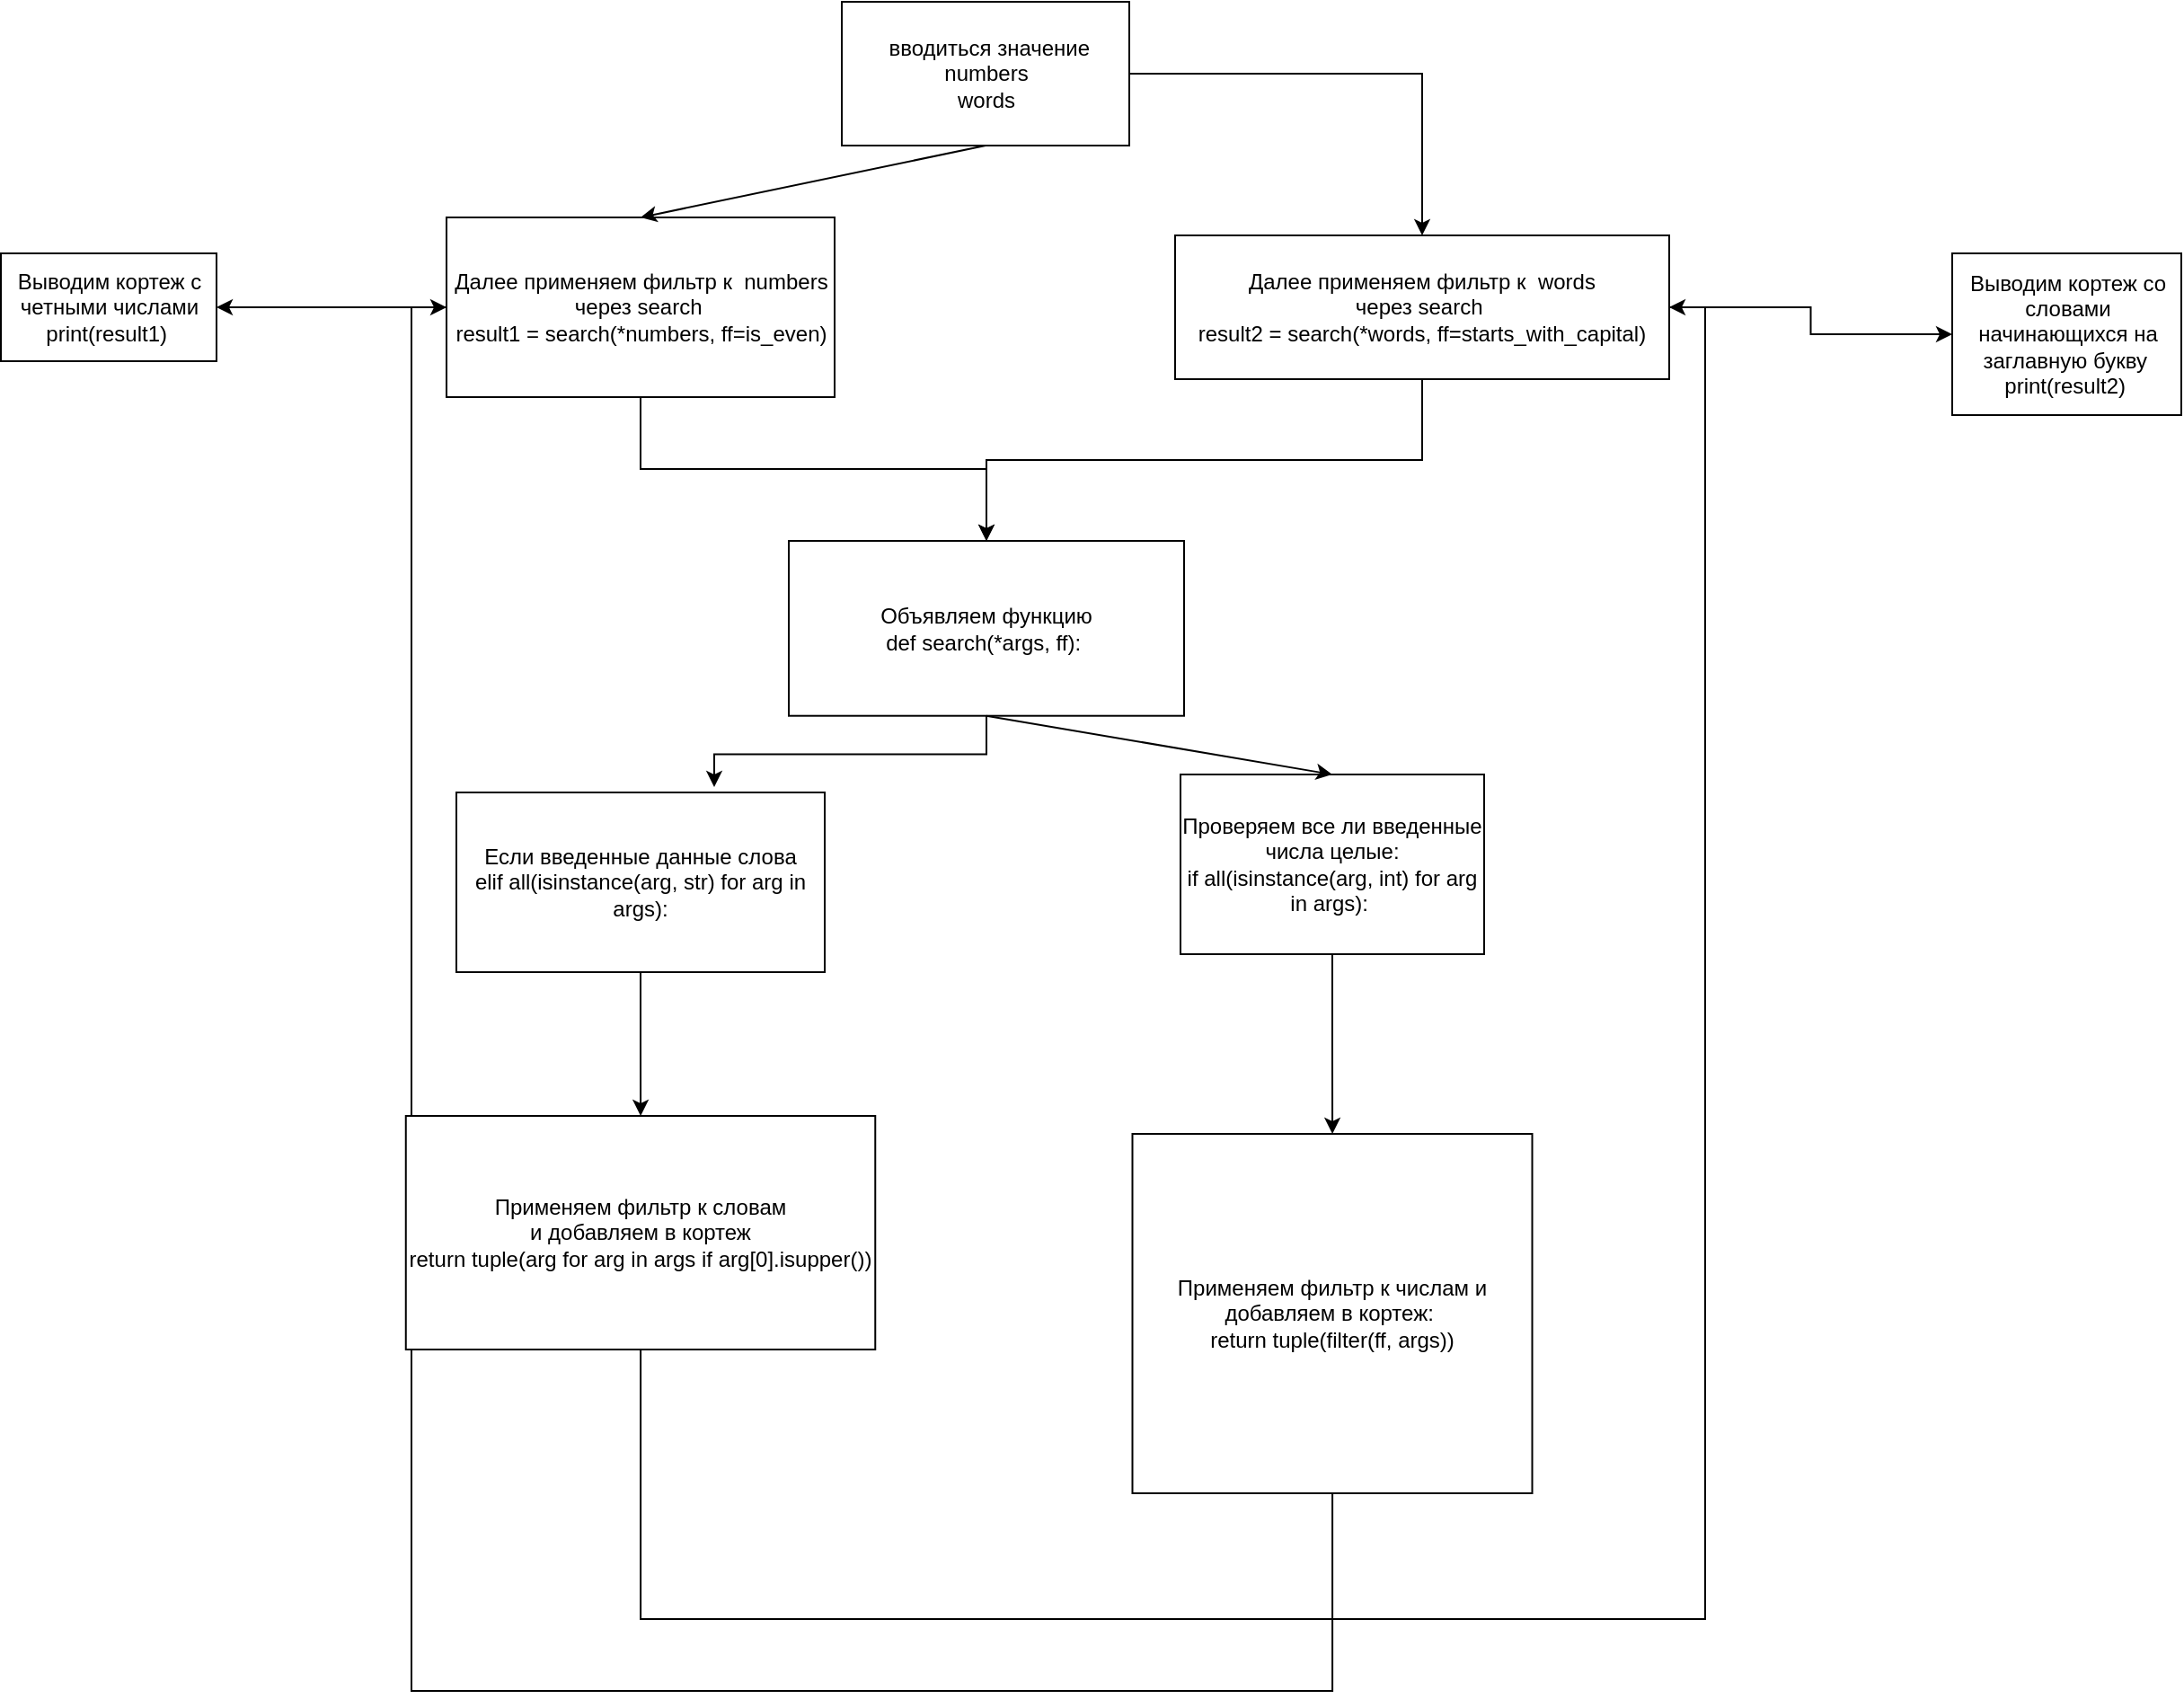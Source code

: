 <mxfile version="24.0.7" type="github">
  <diagram name="Страница — 1" id="J-FUJwieqvFvrQke8nMZ">
    <mxGraphModel dx="2213" dy="767" grid="1" gridSize="10" guides="1" tooltips="1" connect="1" arrows="1" fold="1" page="1" pageScale="1" pageWidth="827" pageHeight="1169" math="0" shadow="0">
      <root>
        <mxCell id="0" />
        <mxCell id="1" parent="0" />
        <mxCell id="CD-NU-aooo0uRlj2dTa9-5" value="" style="edgeStyle=orthogonalEdgeStyle;rounded=0;orthogonalLoop=1;jettySize=auto;html=1;" edge="1" parent="1" source="K71xzrgT9czLvtcj1BbU-2" target="CD-NU-aooo0uRlj2dTa9-4">
          <mxGeometry relative="1" as="geometry" />
        </mxCell>
        <mxCell id="K71xzrgT9czLvtcj1BbU-2" value="&amp;nbsp;вводиться значение numbers&lt;div&gt;words&lt;/div&gt;" style="rounded=0;whiteSpace=wrap;html=1;" parent="1" vertex="1">
          <mxGeometry x="64.5" y="20" width="160" height="80" as="geometry" />
        </mxCell>
        <mxCell id="CD-NU-aooo0uRlj2dTa9-6" style="edgeStyle=orthogonalEdgeStyle;rounded=0;orthogonalLoop=1;jettySize=auto;html=1;entryX=0.5;entryY=0;entryDx=0;entryDy=0;" edge="1" parent="1" source="K71xzrgT9czLvtcj1BbU-3" target="K71xzrgT9czLvtcj1BbU-4">
          <mxGeometry relative="1" as="geometry" />
        </mxCell>
        <mxCell id="CD-NU-aooo0uRlj2dTa9-14" value="" style="edgeStyle=orthogonalEdgeStyle;rounded=0;orthogonalLoop=1;jettySize=auto;html=1;" edge="1" parent="1" source="K71xzrgT9czLvtcj1BbU-3" target="CD-NU-aooo0uRlj2dTa9-13">
          <mxGeometry relative="1" as="geometry" />
        </mxCell>
        <mxCell id="K71xzrgT9czLvtcj1BbU-3" value="Далее применяем фильтр к&amp;nbsp; numbers&lt;div&gt;через search&amp;nbsp;&lt;br&gt;&lt;div&gt;result1 = search(*numbers, ff=is_even)&lt;br&gt;&lt;/div&gt;&lt;/div&gt;" style="rounded=0;whiteSpace=wrap;html=1;" parent="1" vertex="1">
          <mxGeometry x="-155.5" y="140" width="216" height="100" as="geometry" />
        </mxCell>
        <mxCell id="K71xzrgT9czLvtcj1BbU-4" value="Объявляем функцию&lt;div&gt;def search(*args, ff):&amp;nbsp;&lt;/div&gt;" style="rounded=0;whiteSpace=wrap;html=1;" parent="1" vertex="1">
          <mxGeometry x="35" y="320" width="220" height="97.35" as="geometry" />
        </mxCell>
        <mxCell id="CD-NU-aooo0uRlj2dTa9-3" value="" style="edgeStyle=orthogonalEdgeStyle;rounded=0;orthogonalLoop=1;jettySize=auto;html=1;" edge="1" parent="1" source="K71xzrgT9czLvtcj1BbU-5" target="CD-NU-aooo0uRlj2dTa9-2">
          <mxGeometry relative="1" as="geometry" />
        </mxCell>
        <mxCell id="K71xzrgT9czLvtcj1BbU-5" value="&lt;div&gt;Проверяем все ли введенные числа целые:&lt;/div&gt;&lt;div&gt;if all(isinstance(arg, int) for arg in args):&amp;nbsp;&lt;/div&gt;" style="rounded=0;whiteSpace=wrap;html=1;" parent="1" vertex="1">
          <mxGeometry x="253.0" y="450" width="169" height="100" as="geometry" />
        </mxCell>
        <mxCell id="CD-NU-aooo0uRlj2dTa9-9" value="" style="edgeStyle=orthogonalEdgeStyle;rounded=0;orthogonalLoop=1;jettySize=auto;html=1;" edge="1" parent="1" source="K71xzrgT9czLvtcj1BbU-6" target="CD-NU-aooo0uRlj2dTa9-8">
          <mxGeometry relative="1" as="geometry" />
        </mxCell>
        <mxCell id="K71xzrgT9czLvtcj1BbU-6" value="Если введенные данные слова&lt;div&gt;elif all(isinstance(arg, str) for arg in args):&lt;br&gt;&lt;/div&gt;" style="rounded=0;whiteSpace=wrap;html=1;" parent="1" vertex="1">
          <mxGeometry x="-150" y="460" width="205" height="100" as="geometry" />
        </mxCell>
        <mxCell id="K71xzrgT9czLvtcj1BbU-12" value="" style="endArrow=classic;html=1;rounded=0;exitX=0.5;exitY=1;exitDx=0;exitDy=0;entryX=0.5;entryY=0;entryDx=0;entryDy=0;" parent="1" source="K71xzrgT9czLvtcj1BbU-2" target="K71xzrgT9czLvtcj1BbU-3" edge="1">
          <mxGeometry width="50" height="50" relative="1" as="geometry">
            <mxPoint x="410" y="290" as="sourcePoint" />
            <mxPoint x="460" y="240" as="targetPoint" />
          </mxGeometry>
        </mxCell>
        <mxCell id="K71xzrgT9czLvtcj1BbU-14" value="" style="endArrow=classic;html=1;rounded=0;exitX=0.5;exitY=1;exitDx=0;exitDy=0;entryX=0.5;entryY=0;entryDx=0;entryDy=0;" parent="1" source="K71xzrgT9czLvtcj1BbU-4" target="K71xzrgT9czLvtcj1BbU-5" edge="1">
          <mxGeometry width="50" height="50" relative="1" as="geometry">
            <mxPoint x="150" y="270" as="sourcePoint" />
            <mxPoint x="152" y="330" as="targetPoint" />
          </mxGeometry>
        </mxCell>
        <mxCell id="CD-NU-aooo0uRlj2dTa9-1" style="edgeStyle=orthogonalEdgeStyle;rounded=0;orthogonalLoop=1;jettySize=auto;html=1;entryX=0.7;entryY=-0.03;entryDx=0;entryDy=0;entryPerimeter=0;" edge="1" parent="1" source="K71xzrgT9czLvtcj1BbU-4" target="K71xzrgT9czLvtcj1BbU-6">
          <mxGeometry relative="1" as="geometry" />
        </mxCell>
        <mxCell id="CD-NU-aooo0uRlj2dTa9-11" style="edgeStyle=orthogonalEdgeStyle;rounded=0;orthogonalLoop=1;jettySize=auto;html=1;entryX=0;entryY=0.5;entryDx=0;entryDy=0;" edge="1" parent="1" source="CD-NU-aooo0uRlj2dTa9-2" target="K71xzrgT9czLvtcj1BbU-3">
          <mxGeometry relative="1" as="geometry">
            <Array as="points">
              <mxPoint x="338" y="960" />
              <mxPoint x="-175" y="960" />
              <mxPoint x="-175" y="190" />
            </Array>
          </mxGeometry>
        </mxCell>
        <mxCell id="CD-NU-aooo0uRlj2dTa9-2" value="&lt;div&gt;Применяем фильтр к числам и добавляем в кортеж:&amp;nbsp;&lt;/div&gt;return tuple(filter(ff, args))" style="whiteSpace=wrap;html=1;rounded=0;" vertex="1" parent="1">
          <mxGeometry x="226.25" y="650" width="222.5" height="200" as="geometry" />
        </mxCell>
        <mxCell id="CD-NU-aooo0uRlj2dTa9-7" style="edgeStyle=orthogonalEdgeStyle;rounded=0;orthogonalLoop=1;jettySize=auto;html=1;entryX=0.5;entryY=0;entryDx=0;entryDy=0;" edge="1" parent="1" source="CD-NU-aooo0uRlj2dTa9-4" target="K71xzrgT9czLvtcj1BbU-4">
          <mxGeometry relative="1" as="geometry" />
        </mxCell>
        <mxCell id="CD-NU-aooo0uRlj2dTa9-16" value="" style="edgeStyle=orthogonalEdgeStyle;rounded=0;orthogonalLoop=1;jettySize=auto;html=1;" edge="1" parent="1" source="CD-NU-aooo0uRlj2dTa9-4" target="CD-NU-aooo0uRlj2dTa9-15">
          <mxGeometry relative="1" as="geometry" />
        </mxCell>
        <mxCell id="CD-NU-aooo0uRlj2dTa9-4" value="Далее применяем фильтр к&amp;nbsp; words&lt;div&gt;через search&amp;nbsp;&lt;br&gt;&lt;div&gt;result2 = search(*words, ff=starts_with_capital)&lt;br&gt;&lt;/div&gt;&lt;/div&gt;" style="whiteSpace=wrap;html=1;rounded=0;" vertex="1" parent="1">
          <mxGeometry x="250" y="150" width="275" height="80" as="geometry" />
        </mxCell>
        <mxCell id="CD-NU-aooo0uRlj2dTa9-10" style="edgeStyle=orthogonalEdgeStyle;rounded=0;orthogonalLoop=1;jettySize=auto;html=1;entryX=1;entryY=0.5;entryDx=0;entryDy=0;" edge="1" parent="1" source="CD-NU-aooo0uRlj2dTa9-8" target="CD-NU-aooo0uRlj2dTa9-4">
          <mxGeometry relative="1" as="geometry">
            <Array as="points">
              <mxPoint x="-47" y="920" />
              <mxPoint x="545" y="920" />
              <mxPoint x="545" y="190" />
            </Array>
          </mxGeometry>
        </mxCell>
        <mxCell id="CD-NU-aooo0uRlj2dTa9-8" value="Применяем фильтр к словам&lt;div&gt;и добавляем в кортеж&lt;/div&gt;&lt;div&gt;return tuple(arg for arg in args if arg[0].isupper())&lt;br&gt;&lt;/div&gt;" style="whiteSpace=wrap;html=1;rounded=0;" vertex="1" parent="1">
          <mxGeometry x="-178.12" y="640" width="261.25" height="130" as="geometry" />
        </mxCell>
        <mxCell id="CD-NU-aooo0uRlj2dTa9-13" value="Выводим кортеж с четными числами&lt;div&gt;print(result1)&amp;nbsp;&lt;/div&gt;" style="whiteSpace=wrap;html=1;rounded=0;" vertex="1" parent="1">
          <mxGeometry x="-403.5" y="160" width="120" height="60" as="geometry" />
        </mxCell>
        <mxCell id="CD-NU-aooo0uRlj2dTa9-15" value="Выводим кортеж со словами начинающихся на заглавную букву&amp;nbsp;&lt;div&gt;print(result2)&amp;nbsp;&lt;/div&gt;" style="whiteSpace=wrap;html=1;rounded=0;" vertex="1" parent="1">
          <mxGeometry x="682.5" y="160" width="127.5" height="90" as="geometry" />
        </mxCell>
      </root>
    </mxGraphModel>
  </diagram>
</mxfile>
